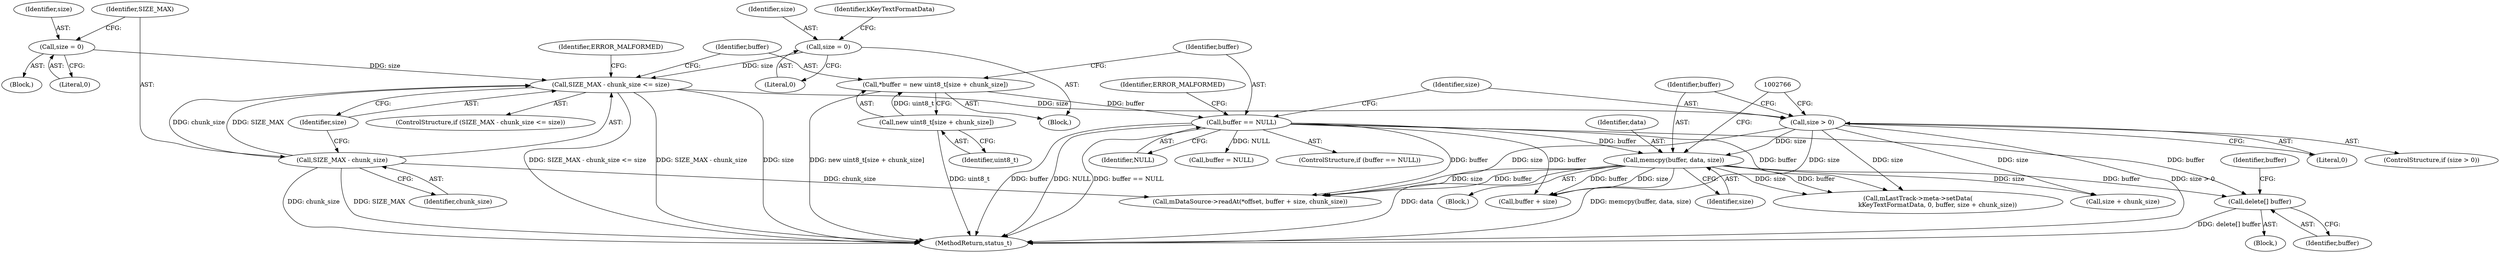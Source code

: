 digraph "0_Android_2674a7218eaa3c87f2ee26d26da5b9170e10f859@pointer" {
"1002776" [label="(Call,delete[] buffer)"];
"1002759" [label="(Call,memcpy(buffer, data, size))"];
"1002748" [label="(Call,buffer == NULL)"];
"1002743" [label="(Call,*buffer = new uint8_t[size + chunk_size])"];
"1002745" [label="(Call,new uint8_t[size + chunk_size])"];
"1002755" [label="(Call,size > 0)"];
"1002734" [label="(Call,SIZE_MAX - chunk_size <= size)"];
"1002735" [label="(Call,SIZE_MAX - chunk_size)"];
"1002730" [label="(Call,size = 0)"];
"1002716" [label="(Call,size = 0)"];
"1002743" [label="(Call,*buffer = new uint8_t[size + chunk_size])"];
"1002777" [label="(Identifier,buffer)"];
"1002779" [label="(Identifier,buffer)"];
"1002730" [label="(Call,size = 0)"];
"1002750" [label="(Identifier,NULL)"];
"1002736" [label="(Identifier,SIZE_MAX)"];
"1002761" [label="(Identifier,data)"];
"1002746" [label="(Identifier,uint8_t)"];
"1002755" [label="(Call,size > 0)"];
"1002722" [label="(Identifier,kKeyTextFormatData)"];
"1002927" [label="(MethodReturn,status_t)"];
"1002716" [label="(Call,size = 0)"];
"1002778" [label="(Call,buffer = NULL)"];
"1002744" [label="(Identifier,buffer)"];
"1002732" [label="(Literal,0)"];
"1002753" [label="(Identifier,ERROR_MALFORMED)"];
"1002757" [label="(Literal,0)"];
"1002759" [label="(Call,memcpy(buffer, data, size))"];
"1002749" [label="(Identifier,buffer)"];
"1002741" [label="(Identifier,ERROR_MALFORMED)"];
"1002737" [label="(Identifier,chunk_size)"];
"1002758" [label="(Block,)"];
"1002756" [label="(Identifier,size)"];
"1002767" [label="(Call,mDataSource->readAt(*offset, buffer + size, chunk_size))"];
"1002754" [label="(ControlStructure,if (size > 0))"];
"1002770" [label="(Call,buffer + size)"];
"1002718" [label="(Literal,0)"];
"1002738" [label="(Identifier,size)"];
"1002747" [label="(ControlStructure,if (buffer == NULL))"];
"1002731" [label="(Identifier,size)"];
"1002791" [label="(Call,size + chunk_size)"];
"1002717" [label="(Identifier,size)"];
"1002787" [label="(Call,mLastTrack->meta->setData(\n                    kKeyTextFormatData, 0, buffer, size + chunk_size))"];
"1002735" [label="(Call,SIZE_MAX - chunk_size)"];
"1002734" [label="(Call,SIZE_MAX - chunk_size <= size)"];
"1002775" [label="(Block,)"];
"1002733" [label="(ControlStructure,if (SIZE_MAX - chunk_size <= size))"];
"1002745" [label="(Call,new uint8_t[size + chunk_size])"];
"1002762" [label="(Identifier,size)"];
"1002712" [label="(Block,)"];
"1002729" [label="(Block,)"];
"1002776" [label="(Call,delete[] buffer)"];
"1002748" [label="(Call,buffer == NULL)"];
"1002760" [label="(Identifier,buffer)"];
"1002776" -> "1002775"  [label="AST: "];
"1002776" -> "1002777"  [label="CFG: "];
"1002777" -> "1002776"  [label="AST: "];
"1002779" -> "1002776"  [label="CFG: "];
"1002776" -> "1002927"  [label="DDG: delete[] buffer"];
"1002759" -> "1002776"  [label="DDG: buffer"];
"1002748" -> "1002776"  [label="DDG: buffer"];
"1002759" -> "1002758"  [label="AST: "];
"1002759" -> "1002762"  [label="CFG: "];
"1002760" -> "1002759"  [label="AST: "];
"1002761" -> "1002759"  [label="AST: "];
"1002762" -> "1002759"  [label="AST: "];
"1002766" -> "1002759"  [label="CFG: "];
"1002759" -> "1002927"  [label="DDG: memcpy(buffer, data, size)"];
"1002759" -> "1002927"  [label="DDG: data"];
"1002748" -> "1002759"  [label="DDG: buffer"];
"1002755" -> "1002759"  [label="DDG: size"];
"1002759" -> "1002767"  [label="DDG: buffer"];
"1002759" -> "1002767"  [label="DDG: size"];
"1002759" -> "1002770"  [label="DDG: buffer"];
"1002759" -> "1002770"  [label="DDG: size"];
"1002759" -> "1002787"  [label="DDG: buffer"];
"1002759" -> "1002787"  [label="DDG: size"];
"1002759" -> "1002791"  [label="DDG: size"];
"1002748" -> "1002747"  [label="AST: "];
"1002748" -> "1002750"  [label="CFG: "];
"1002749" -> "1002748"  [label="AST: "];
"1002750" -> "1002748"  [label="AST: "];
"1002753" -> "1002748"  [label="CFG: "];
"1002756" -> "1002748"  [label="CFG: "];
"1002748" -> "1002927"  [label="DDG: NULL"];
"1002748" -> "1002927"  [label="DDG: buffer == NULL"];
"1002748" -> "1002927"  [label="DDG: buffer"];
"1002743" -> "1002748"  [label="DDG: buffer"];
"1002748" -> "1002767"  [label="DDG: buffer"];
"1002748" -> "1002770"  [label="DDG: buffer"];
"1002748" -> "1002778"  [label="DDG: NULL"];
"1002748" -> "1002787"  [label="DDG: buffer"];
"1002743" -> "1002712"  [label="AST: "];
"1002743" -> "1002745"  [label="CFG: "];
"1002744" -> "1002743"  [label="AST: "];
"1002745" -> "1002743"  [label="AST: "];
"1002749" -> "1002743"  [label="CFG: "];
"1002743" -> "1002927"  [label="DDG: new uint8_t[size + chunk_size]"];
"1002745" -> "1002743"  [label="DDG: uint8_t"];
"1002745" -> "1002746"  [label="CFG: "];
"1002746" -> "1002745"  [label="AST: "];
"1002745" -> "1002927"  [label="DDG: uint8_t"];
"1002755" -> "1002754"  [label="AST: "];
"1002755" -> "1002757"  [label="CFG: "];
"1002756" -> "1002755"  [label="AST: "];
"1002757" -> "1002755"  [label="AST: "];
"1002760" -> "1002755"  [label="CFG: "];
"1002766" -> "1002755"  [label="CFG: "];
"1002755" -> "1002927"  [label="DDG: size > 0"];
"1002734" -> "1002755"  [label="DDG: size"];
"1002755" -> "1002767"  [label="DDG: size"];
"1002755" -> "1002770"  [label="DDG: size"];
"1002755" -> "1002787"  [label="DDG: size"];
"1002755" -> "1002791"  [label="DDG: size"];
"1002734" -> "1002733"  [label="AST: "];
"1002734" -> "1002738"  [label="CFG: "];
"1002735" -> "1002734"  [label="AST: "];
"1002738" -> "1002734"  [label="AST: "];
"1002741" -> "1002734"  [label="CFG: "];
"1002744" -> "1002734"  [label="CFG: "];
"1002734" -> "1002927"  [label="DDG: SIZE_MAX - chunk_size"];
"1002734" -> "1002927"  [label="DDG: size"];
"1002734" -> "1002927"  [label="DDG: SIZE_MAX - chunk_size <= size"];
"1002735" -> "1002734"  [label="DDG: SIZE_MAX"];
"1002735" -> "1002734"  [label="DDG: chunk_size"];
"1002730" -> "1002734"  [label="DDG: size"];
"1002716" -> "1002734"  [label="DDG: size"];
"1002735" -> "1002737"  [label="CFG: "];
"1002736" -> "1002735"  [label="AST: "];
"1002737" -> "1002735"  [label="AST: "];
"1002738" -> "1002735"  [label="CFG: "];
"1002735" -> "1002927"  [label="DDG: chunk_size"];
"1002735" -> "1002927"  [label="DDG: SIZE_MAX"];
"1002735" -> "1002767"  [label="DDG: chunk_size"];
"1002730" -> "1002729"  [label="AST: "];
"1002730" -> "1002732"  [label="CFG: "];
"1002731" -> "1002730"  [label="AST: "];
"1002732" -> "1002730"  [label="AST: "];
"1002736" -> "1002730"  [label="CFG: "];
"1002716" -> "1002712"  [label="AST: "];
"1002716" -> "1002718"  [label="CFG: "];
"1002717" -> "1002716"  [label="AST: "];
"1002718" -> "1002716"  [label="AST: "];
"1002722" -> "1002716"  [label="CFG: "];
}
